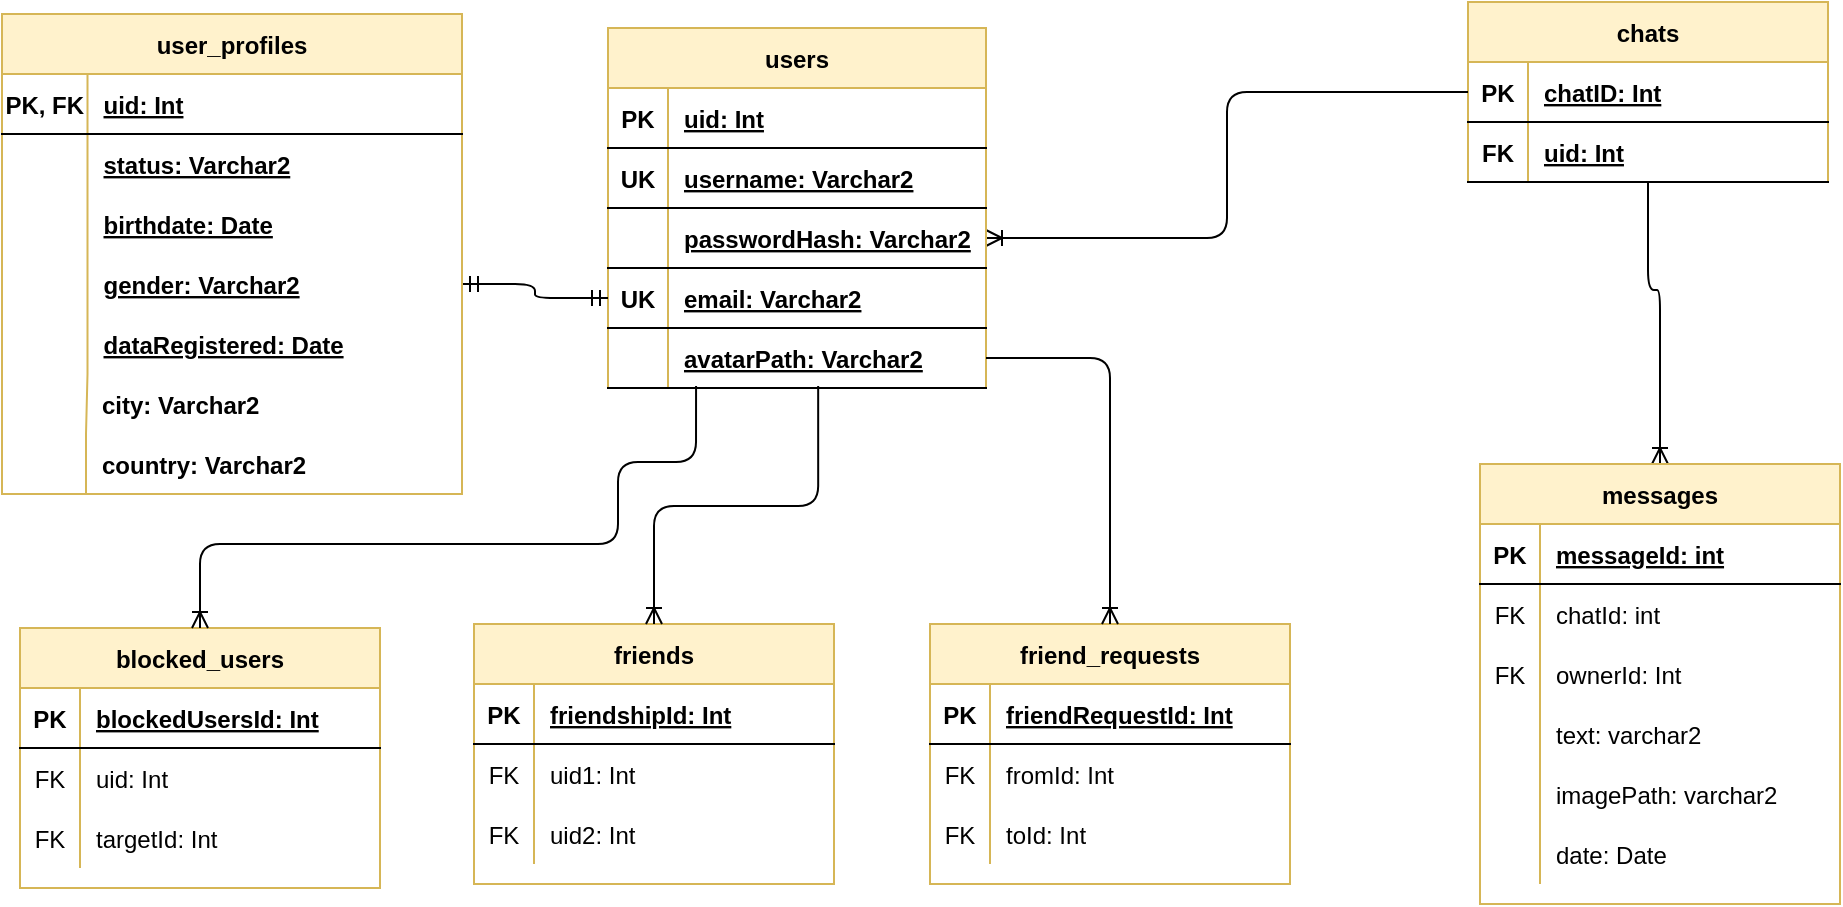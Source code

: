 <mxfile version="13.7.9" type="device" pages="2"><diagram id="nZhAia60HcHjWPLWafiR" name="Page-1"><mxGraphModel dx="1486" dy="806" grid="0" gridSize="10" guides="1" tooltips="1" connect="1" arrows="1" fold="1" page="0" pageScale="1" pageWidth="850" pageHeight="1100" math="0" shadow="0"><root><mxCell id="0"/><mxCell id="1" parent="0"/><mxCell id="KXDvhJXx4yod2sSwZjWd-1" value="chats" style="shape=table;startSize=30;container=1;collapsible=1;childLayout=tableLayout;fixedRows=1;rowLines=0;fontStyle=1;align=center;resizeLast=1;fillColor=#fff2cc;strokeColor=#d6b656;" parent="1" vertex="1"><mxGeometry x="508" y="37" width="180" height="90" as="geometry"/></mxCell><mxCell id="KXDvhJXx4yod2sSwZjWd-2" value="" style="shape=partialRectangle;collapsible=0;dropTarget=0;pointerEvents=0;fillColor=none;top=0;left=0;bottom=1;right=0;points=[[0,0.5],[1,0.5]];portConstraint=eastwest;" parent="KXDvhJXx4yod2sSwZjWd-1" vertex="1"><mxGeometry y="30" width="180" height="30" as="geometry"/></mxCell><mxCell id="KXDvhJXx4yod2sSwZjWd-3" value="PK" style="shape=partialRectangle;connectable=0;fillColor=none;top=0;left=0;bottom=0;right=0;fontStyle=1;overflow=hidden;" parent="KXDvhJXx4yod2sSwZjWd-2" vertex="1"><mxGeometry width="30" height="30" as="geometry"/></mxCell><mxCell id="KXDvhJXx4yod2sSwZjWd-4" value="chatID: Int" style="shape=partialRectangle;connectable=0;fillColor=none;top=0;left=0;bottom=0;right=0;align=left;spacingLeft=6;fontStyle=5;overflow=hidden;" parent="KXDvhJXx4yod2sSwZjWd-2" vertex="1"><mxGeometry x="30" width="150" height="30" as="geometry"/></mxCell><mxCell id="KXDvhJXx4yod2sSwZjWd-5" value="" style="shape=partialRectangle;collapsible=0;dropTarget=0;pointerEvents=0;fillColor=none;top=0;left=0;bottom=1;right=0;points=[[0,0.5],[1,0.5]];portConstraint=eastwest;" parent="KXDvhJXx4yod2sSwZjWd-1" vertex="1"><mxGeometry y="60" width="180" height="30" as="geometry"/></mxCell><mxCell id="KXDvhJXx4yod2sSwZjWd-6" value="FK" style="shape=partialRectangle;connectable=0;fillColor=none;top=0;left=0;bottom=0;right=0;fontStyle=1;overflow=hidden;" parent="KXDvhJXx4yod2sSwZjWd-5" vertex="1"><mxGeometry width="30" height="30" as="geometry"/></mxCell><mxCell id="KXDvhJXx4yod2sSwZjWd-7" value="uid: Int" style="shape=partialRectangle;connectable=0;fillColor=none;top=0;left=0;bottom=0;right=0;align=left;spacingLeft=6;fontStyle=5;overflow=hidden;" parent="KXDvhJXx4yod2sSwZjWd-5" vertex="1"><mxGeometry x="30" width="150" height="30" as="geometry"/></mxCell><mxCell id="KXDvhJXx4yod2sSwZjWd-65" value="" style="edgeStyle=orthogonalEdgeStyle;fontSize=12;html=1;endArrow=ERoneToMany;exitX=0;exitY=0.5;exitDx=0;exitDy=0;entryX=1;entryY=0.5;entryDx=0;entryDy=0;" parent="1" source="KXDvhJXx4yod2sSwZjWd-2" target="fngqj4l6QhOuLtMUyGtA-8" edge="1"><mxGeometry width="100" height="100" relative="1" as="geometry"><mxPoint x="363" y="-50" as="sourcePoint"/><mxPoint x="463" y="-150" as="targetPoint"/></mxGeometry></mxCell><mxCell id="KXDvhJXx4yod2sSwZjWd-67" value="" style="edgeStyle=orthogonalEdgeStyle;fontSize=12;html=1;endArrow=ERoneToMany;entryX=0.5;entryY=0;entryDx=0;entryDy=0;" parent="1" source="KXDvhJXx4yod2sSwZjWd-5" target="KXDvhJXx4yod2sSwZjWd-14" edge="1"><mxGeometry width="100" height="100" relative="1" as="geometry"><mxPoint x="339" y="305" as="sourcePoint"/><mxPoint x="591" y="234" as="targetPoint"/><Array as="points"><mxPoint x="598" y="181"/><mxPoint x="604" y="181"/></Array></mxGeometry></mxCell><mxCell id="KXDvhJXx4yod2sSwZjWd-14" value="messages" style="shape=table;startSize=30;container=1;collapsible=1;childLayout=tableLayout;fixedRows=1;rowLines=0;fontStyle=1;align=center;resizeLast=1;fillColor=#fff2cc;strokeColor=#d6b656;" parent="1" vertex="1"><mxGeometry x="514" y="268" width="180" height="220" as="geometry"/></mxCell><mxCell id="KXDvhJXx4yod2sSwZjWd-15" value="" style="shape=partialRectangle;collapsible=0;dropTarget=0;pointerEvents=0;fillColor=none;top=0;left=0;bottom=1;right=0;points=[[0,0.5],[1,0.5]];portConstraint=eastwest;" parent="KXDvhJXx4yod2sSwZjWd-14" vertex="1"><mxGeometry y="30" width="180" height="30" as="geometry"/></mxCell><mxCell id="KXDvhJXx4yod2sSwZjWd-16" value="PK" style="shape=partialRectangle;connectable=0;fillColor=none;top=0;left=0;bottom=0;right=0;fontStyle=1;overflow=hidden;" parent="KXDvhJXx4yod2sSwZjWd-15" vertex="1"><mxGeometry width="30" height="30" as="geometry"/></mxCell><mxCell id="KXDvhJXx4yod2sSwZjWd-17" value="messageId: int" style="shape=partialRectangle;connectable=0;fillColor=none;top=0;left=0;bottom=0;right=0;align=left;spacingLeft=6;fontStyle=5;overflow=hidden;" parent="KXDvhJXx4yod2sSwZjWd-15" vertex="1"><mxGeometry x="30" width="150" height="30" as="geometry"/></mxCell><mxCell id="KXDvhJXx4yod2sSwZjWd-18" value="" style="shape=partialRectangle;collapsible=0;dropTarget=0;pointerEvents=0;fillColor=none;top=0;left=0;bottom=0;right=0;points=[[0,0.5],[1,0.5]];portConstraint=eastwest;" parent="KXDvhJXx4yod2sSwZjWd-14" vertex="1"><mxGeometry y="60" width="180" height="30" as="geometry"/></mxCell><mxCell id="KXDvhJXx4yod2sSwZjWd-19" value="FK" style="shape=partialRectangle;connectable=0;fillColor=none;top=0;left=0;bottom=0;right=0;editable=1;overflow=hidden;" parent="KXDvhJXx4yod2sSwZjWd-18" vertex="1"><mxGeometry width="30" height="30" as="geometry"/></mxCell><mxCell id="KXDvhJXx4yod2sSwZjWd-20" value="chatId: int" style="shape=partialRectangle;connectable=0;fillColor=none;top=0;left=0;bottom=0;right=0;align=left;spacingLeft=6;overflow=hidden;" parent="KXDvhJXx4yod2sSwZjWd-18" vertex="1"><mxGeometry x="30" width="150" height="30" as="geometry"/></mxCell><mxCell id="KXDvhJXx4yod2sSwZjWd-21" value="" style="shape=partialRectangle;collapsible=0;dropTarget=0;pointerEvents=0;fillColor=none;top=0;left=0;bottom=0;right=0;points=[[0,0.5],[1,0.5]];portConstraint=eastwest;" parent="KXDvhJXx4yod2sSwZjWd-14" vertex="1"><mxGeometry y="90" width="180" height="30" as="geometry"/></mxCell><mxCell id="KXDvhJXx4yod2sSwZjWd-22" value="FK" style="shape=partialRectangle;connectable=0;fillColor=none;top=0;left=0;bottom=0;right=0;editable=1;overflow=hidden;" parent="KXDvhJXx4yod2sSwZjWd-21" vertex="1"><mxGeometry width="30" height="30" as="geometry"/></mxCell><mxCell id="KXDvhJXx4yod2sSwZjWd-23" value="ownerId: Int" style="shape=partialRectangle;connectable=0;fillColor=none;top=0;left=0;bottom=0;right=0;align=left;spacingLeft=6;overflow=hidden;" parent="KXDvhJXx4yod2sSwZjWd-21" vertex="1"><mxGeometry x="30" width="150" height="30" as="geometry"/></mxCell><mxCell id="KXDvhJXx4yod2sSwZjWd-24" value="" style="shape=partialRectangle;collapsible=0;dropTarget=0;pointerEvents=0;fillColor=none;top=0;left=0;bottom=0;right=0;points=[[0,0.5],[1,0.5]];portConstraint=eastwest;" parent="KXDvhJXx4yod2sSwZjWd-14" vertex="1"><mxGeometry y="120" width="180" height="30" as="geometry"/></mxCell><mxCell id="KXDvhJXx4yod2sSwZjWd-25" value="" style="shape=partialRectangle;connectable=0;fillColor=none;top=0;left=0;bottom=0;right=0;editable=1;overflow=hidden;" parent="KXDvhJXx4yod2sSwZjWd-24" vertex="1"><mxGeometry width="30" height="30" as="geometry"/></mxCell><mxCell id="KXDvhJXx4yod2sSwZjWd-26" value="text: varchar2" style="shape=partialRectangle;connectable=0;fillColor=none;top=0;left=0;bottom=0;right=0;align=left;spacingLeft=6;overflow=hidden;" parent="KXDvhJXx4yod2sSwZjWd-24" vertex="1"><mxGeometry x="30" width="150" height="30" as="geometry"/></mxCell><mxCell id="KXDvhJXx4yod2sSwZjWd-62" value="" style="shape=partialRectangle;collapsible=0;dropTarget=0;pointerEvents=0;fillColor=none;top=0;left=0;bottom=0;right=0;points=[[0,0.5],[1,0.5]];portConstraint=eastwest;" parent="KXDvhJXx4yod2sSwZjWd-14" vertex="1"><mxGeometry y="150" width="180" height="30" as="geometry"/></mxCell><mxCell id="KXDvhJXx4yod2sSwZjWd-63" value="" style="shape=partialRectangle;connectable=0;fillColor=none;top=0;left=0;bottom=0;right=0;editable=1;overflow=hidden;" parent="KXDvhJXx4yod2sSwZjWd-62" vertex="1"><mxGeometry width="30" height="30" as="geometry"/></mxCell><mxCell id="KXDvhJXx4yod2sSwZjWd-64" value="imagePath: varchar2" style="shape=partialRectangle;connectable=0;fillColor=none;top=0;left=0;bottom=0;right=0;align=left;spacingLeft=6;overflow=hidden;" parent="KXDvhJXx4yod2sSwZjWd-62" vertex="1"><mxGeometry x="30" width="150" height="30" as="geometry"/></mxCell><mxCell id="KXDvhJXx4yod2sSwZjWd-27" value="" style="shape=partialRectangle;collapsible=0;dropTarget=0;pointerEvents=0;fillColor=none;top=0;left=0;bottom=0;right=0;points=[[0,0.5],[1,0.5]];portConstraint=eastwest;" parent="KXDvhJXx4yod2sSwZjWd-14" vertex="1"><mxGeometry y="180" width="180" height="30" as="geometry"/></mxCell><mxCell id="KXDvhJXx4yod2sSwZjWd-28" value="" style="shape=partialRectangle;connectable=0;fillColor=none;top=0;left=0;bottom=0;right=0;editable=1;overflow=hidden;" parent="KXDvhJXx4yod2sSwZjWd-27" vertex="1"><mxGeometry width="30" height="30" as="geometry"/></mxCell><mxCell id="KXDvhJXx4yod2sSwZjWd-29" value="date: Date" style="shape=partialRectangle;connectable=0;fillColor=none;top=0;left=0;bottom=0;right=0;align=left;spacingLeft=6;overflow=hidden;" parent="KXDvhJXx4yod2sSwZjWd-27" vertex="1"><mxGeometry x="30" width="150" height="30" as="geometry"/></mxCell><mxCell id="KXDvhJXx4yod2sSwZjWd-68" value="friend_requests" style="shape=table;startSize=30;container=1;collapsible=1;childLayout=tableLayout;fixedRows=1;rowLines=0;fontStyle=1;align=center;resizeLast=1;fillColor=#fff2cc;strokeColor=#d6b656;" parent="1" vertex="1"><mxGeometry x="239" y="348" width="180" height="130" as="geometry"/></mxCell><mxCell id="KXDvhJXx4yod2sSwZjWd-69" value="" style="shape=partialRectangle;collapsible=0;dropTarget=0;pointerEvents=0;fillColor=none;top=0;left=0;bottom=1;right=0;points=[[0,0.5],[1,0.5]];portConstraint=eastwest;" parent="KXDvhJXx4yod2sSwZjWd-68" vertex="1"><mxGeometry y="30" width="180" height="30" as="geometry"/></mxCell><mxCell id="KXDvhJXx4yod2sSwZjWd-70" value="PK" style="shape=partialRectangle;connectable=0;fillColor=none;top=0;left=0;bottom=0;right=0;fontStyle=1;overflow=hidden;" parent="KXDvhJXx4yod2sSwZjWd-69" vertex="1"><mxGeometry width="30" height="30" as="geometry"/></mxCell><mxCell id="KXDvhJXx4yod2sSwZjWd-71" value="friendRequestId: Int" style="shape=partialRectangle;connectable=0;fillColor=none;top=0;left=0;bottom=0;right=0;align=left;spacingLeft=6;fontStyle=5;overflow=hidden;" parent="KXDvhJXx4yod2sSwZjWd-69" vertex="1"><mxGeometry x="30" width="150" height="30" as="geometry"/></mxCell><mxCell id="KXDvhJXx4yod2sSwZjWd-72" value="" style="shape=partialRectangle;collapsible=0;dropTarget=0;pointerEvents=0;fillColor=none;top=0;left=0;bottom=0;right=0;points=[[0,0.5],[1,0.5]];portConstraint=eastwest;" parent="KXDvhJXx4yod2sSwZjWd-68" vertex="1"><mxGeometry y="60" width="180" height="30" as="geometry"/></mxCell><mxCell id="KXDvhJXx4yod2sSwZjWd-73" value="FK" style="shape=partialRectangle;connectable=0;fillColor=none;top=0;left=0;bottom=0;right=0;editable=1;overflow=hidden;" parent="KXDvhJXx4yod2sSwZjWd-72" vertex="1"><mxGeometry width="30" height="30" as="geometry"/></mxCell><mxCell id="KXDvhJXx4yod2sSwZjWd-74" value="fromId: Int" style="shape=partialRectangle;connectable=0;fillColor=none;top=0;left=0;bottom=0;right=0;align=left;spacingLeft=6;overflow=hidden;" parent="KXDvhJXx4yod2sSwZjWd-72" vertex="1"><mxGeometry x="30" width="150" height="30" as="geometry"/></mxCell><mxCell id="KXDvhJXx4yod2sSwZjWd-75" value="" style="shape=partialRectangle;collapsible=0;dropTarget=0;pointerEvents=0;fillColor=none;top=0;left=0;bottom=0;right=0;points=[[0,0.5],[1,0.5]];portConstraint=eastwest;" parent="KXDvhJXx4yod2sSwZjWd-68" vertex="1"><mxGeometry y="90" width="180" height="30" as="geometry"/></mxCell><mxCell id="KXDvhJXx4yod2sSwZjWd-76" value="FK" style="shape=partialRectangle;connectable=0;fillColor=none;top=0;left=0;bottom=0;right=0;editable=1;overflow=hidden;" parent="KXDvhJXx4yod2sSwZjWd-75" vertex="1"><mxGeometry width="30" height="30" as="geometry"/></mxCell><mxCell id="KXDvhJXx4yod2sSwZjWd-77" value="toId: Int" style="shape=partialRectangle;connectable=0;fillColor=none;top=0;left=0;bottom=0;right=0;align=left;spacingLeft=6;overflow=hidden;" parent="KXDvhJXx4yod2sSwZjWd-75" vertex="1"><mxGeometry x="30" width="150" height="30" as="geometry"/></mxCell><mxCell id="KXDvhJXx4yod2sSwZjWd-81" value="friends" style="shape=table;startSize=30;container=1;collapsible=1;childLayout=tableLayout;fixedRows=1;rowLines=0;fontStyle=1;align=center;resizeLast=1;fillColor=#fff2cc;strokeColor=#d6b656;" parent="1" vertex="1"><mxGeometry x="11" y="348" width="180" height="130" as="geometry"/></mxCell><mxCell id="KXDvhJXx4yod2sSwZjWd-82" value="" style="shape=partialRectangle;collapsible=0;dropTarget=0;pointerEvents=0;fillColor=none;top=0;left=0;bottom=1;right=0;points=[[0,0.5],[1,0.5]];portConstraint=eastwest;" parent="KXDvhJXx4yod2sSwZjWd-81" vertex="1"><mxGeometry y="30" width="180" height="30" as="geometry"/></mxCell><mxCell id="KXDvhJXx4yod2sSwZjWd-83" value="PK" style="shape=partialRectangle;connectable=0;fillColor=none;top=0;left=0;bottom=0;right=0;fontStyle=1;overflow=hidden;" parent="KXDvhJXx4yod2sSwZjWd-82" vertex="1"><mxGeometry width="30" height="30" as="geometry"/></mxCell><mxCell id="KXDvhJXx4yod2sSwZjWd-84" value="friendshipId: Int" style="shape=partialRectangle;connectable=0;fillColor=none;top=0;left=0;bottom=0;right=0;align=left;spacingLeft=6;fontStyle=5;overflow=hidden;" parent="KXDvhJXx4yod2sSwZjWd-82" vertex="1"><mxGeometry x="30" width="150" height="30" as="geometry"/></mxCell><mxCell id="KXDvhJXx4yod2sSwZjWd-85" value="" style="shape=partialRectangle;collapsible=0;dropTarget=0;pointerEvents=0;fillColor=none;top=0;left=0;bottom=0;right=0;points=[[0,0.5],[1,0.5]];portConstraint=eastwest;" parent="KXDvhJXx4yod2sSwZjWd-81" vertex="1"><mxGeometry y="60" width="180" height="30" as="geometry"/></mxCell><mxCell id="KXDvhJXx4yod2sSwZjWd-86" value="FK" style="shape=partialRectangle;connectable=0;fillColor=none;top=0;left=0;bottom=0;right=0;editable=1;overflow=hidden;" parent="KXDvhJXx4yod2sSwZjWd-85" vertex="1"><mxGeometry width="30" height="30" as="geometry"/></mxCell><mxCell id="KXDvhJXx4yod2sSwZjWd-87" value="uid1: Int" style="shape=partialRectangle;connectable=0;fillColor=none;top=0;left=0;bottom=0;right=0;align=left;spacingLeft=6;overflow=hidden;" parent="KXDvhJXx4yod2sSwZjWd-85" vertex="1"><mxGeometry x="30" width="150" height="30" as="geometry"/></mxCell><mxCell id="KXDvhJXx4yod2sSwZjWd-88" value="" style="shape=partialRectangle;collapsible=0;dropTarget=0;pointerEvents=0;fillColor=none;top=0;left=0;bottom=0;right=0;points=[[0,0.5],[1,0.5]];portConstraint=eastwest;" parent="KXDvhJXx4yod2sSwZjWd-81" vertex="1"><mxGeometry y="90" width="180" height="30" as="geometry"/></mxCell><mxCell id="KXDvhJXx4yod2sSwZjWd-89" value="FK" style="shape=partialRectangle;connectable=0;fillColor=none;top=0;left=0;bottom=0;right=0;editable=1;overflow=hidden;" parent="KXDvhJXx4yod2sSwZjWd-88" vertex="1"><mxGeometry width="30" height="30" as="geometry"/></mxCell><mxCell id="KXDvhJXx4yod2sSwZjWd-90" value="uid2: Int" style="shape=partialRectangle;connectable=0;fillColor=none;top=0;left=0;bottom=0;right=0;align=left;spacingLeft=6;overflow=hidden;" parent="KXDvhJXx4yod2sSwZjWd-88" vertex="1"><mxGeometry x="30" width="150" height="30" as="geometry"/></mxCell><mxCell id="KXDvhJXx4yod2sSwZjWd-124" value="" style="edgeStyle=orthogonalEdgeStyle;fontSize=12;html=1;endArrow=ERoneToMany;entryX=0.5;entryY=0;entryDx=0;entryDy=0;exitX=0.556;exitY=0.967;exitDx=0;exitDy=0;exitPerimeter=0;" parent="1" source="fngqj4l6QhOuLtMUyGtA-14" target="KXDvhJXx4yod2sSwZjWd-81" edge="1"><mxGeometry width="100" height="100" relative="1" as="geometry"><mxPoint x="211" y="290" as="sourcePoint"/><mxPoint x="172" y="292" as="targetPoint"/></mxGeometry></mxCell><mxCell id="fngqj4l6QhOuLtMUyGtA-1" value="users" style="shape=table;startSize=30;container=1;collapsible=1;childLayout=tableLayout;fixedRows=1;rowLines=0;fontStyle=1;align=center;resizeLast=1;fillColor=#fff2cc;strokeColor=#d6b656;" parent="1" vertex="1"><mxGeometry x="78" y="50" width="189" height="180" as="geometry"/></mxCell><mxCell id="fngqj4l6QhOuLtMUyGtA-2" value="" style="shape=partialRectangle;collapsible=0;dropTarget=0;pointerEvents=0;fillColor=none;top=0;left=0;bottom=1;right=0;points=[[0,0.5],[1,0.5]];portConstraint=eastwest;" parent="fngqj4l6QhOuLtMUyGtA-1" vertex="1"><mxGeometry y="30" width="189" height="30" as="geometry"/></mxCell><mxCell id="fngqj4l6QhOuLtMUyGtA-3" value="PK" style="shape=partialRectangle;connectable=0;fillColor=none;top=0;left=0;bottom=0;right=0;fontStyle=1;overflow=hidden;" parent="fngqj4l6QhOuLtMUyGtA-2" vertex="1"><mxGeometry width="30" height="30" as="geometry"/></mxCell><mxCell id="fngqj4l6QhOuLtMUyGtA-4" value="uid: Int" style="shape=partialRectangle;connectable=0;fillColor=none;top=0;left=0;bottom=0;right=0;align=left;spacingLeft=6;fontStyle=5;overflow=hidden;" parent="fngqj4l6QhOuLtMUyGtA-2" vertex="1"><mxGeometry x="30" width="159" height="30" as="geometry"/></mxCell><mxCell id="fngqj4l6QhOuLtMUyGtA-5" value="" style="shape=partialRectangle;collapsible=0;dropTarget=0;pointerEvents=0;fillColor=none;top=0;left=0;bottom=1;right=0;points=[[0,0.5],[1,0.5]];portConstraint=eastwest;" parent="fngqj4l6QhOuLtMUyGtA-1" vertex="1"><mxGeometry y="60" width="189" height="30" as="geometry"/></mxCell><mxCell id="fngqj4l6QhOuLtMUyGtA-6" value="UK" style="shape=partialRectangle;connectable=0;fillColor=none;top=0;left=0;bottom=0;right=0;fontStyle=1;overflow=hidden;" parent="fngqj4l6QhOuLtMUyGtA-5" vertex="1"><mxGeometry width="30" height="30" as="geometry"/></mxCell><mxCell id="fngqj4l6QhOuLtMUyGtA-7" value="username: Varchar2" style="shape=partialRectangle;connectable=0;fillColor=none;top=0;left=0;bottom=0;right=0;align=left;spacingLeft=6;fontStyle=5;overflow=hidden;" parent="fngqj4l6QhOuLtMUyGtA-5" vertex="1"><mxGeometry x="30" width="159" height="30" as="geometry"/></mxCell><mxCell id="fngqj4l6QhOuLtMUyGtA-8" value="" style="shape=partialRectangle;collapsible=0;dropTarget=0;pointerEvents=0;fillColor=none;top=0;left=0;bottom=1;right=0;points=[[0,0.5],[1,0.5]];portConstraint=eastwest;" parent="fngqj4l6QhOuLtMUyGtA-1" vertex="1"><mxGeometry y="90" width="189" height="30" as="geometry"/></mxCell><mxCell id="fngqj4l6QhOuLtMUyGtA-9" value="" style="shape=partialRectangle;connectable=0;fillColor=none;top=0;left=0;bottom=0;right=0;fontStyle=1;overflow=hidden;" parent="fngqj4l6QhOuLtMUyGtA-8" vertex="1"><mxGeometry width="30" height="30" as="geometry"/></mxCell><mxCell id="fngqj4l6QhOuLtMUyGtA-10" value="passwordHash: Varchar2" style="shape=partialRectangle;connectable=0;fillColor=none;top=0;left=0;bottom=0;right=0;align=left;spacingLeft=6;fontStyle=5;overflow=hidden;" parent="fngqj4l6QhOuLtMUyGtA-8" vertex="1"><mxGeometry x="30" width="159" height="30" as="geometry"/></mxCell><mxCell id="fngqj4l6QhOuLtMUyGtA-11" value="" style="shape=partialRectangle;collapsible=0;dropTarget=0;pointerEvents=0;fillColor=none;top=0;left=0;bottom=1;right=0;points=[[0,0.5],[1,0.5]];portConstraint=eastwest;" parent="fngqj4l6QhOuLtMUyGtA-1" vertex="1"><mxGeometry y="120" width="189" height="30" as="geometry"/></mxCell><mxCell id="fngqj4l6QhOuLtMUyGtA-12" value="UK" style="shape=partialRectangle;connectable=0;fillColor=none;top=0;left=0;bottom=0;right=0;fontStyle=1;overflow=hidden;" parent="fngqj4l6QhOuLtMUyGtA-11" vertex="1"><mxGeometry width="30" height="30" as="geometry"/></mxCell><mxCell id="fngqj4l6QhOuLtMUyGtA-13" value="email: Varchar2" style="shape=partialRectangle;connectable=0;fillColor=none;top=0;left=0;bottom=0;right=0;align=left;spacingLeft=6;fontStyle=5;overflow=hidden;" parent="fngqj4l6QhOuLtMUyGtA-11" vertex="1"><mxGeometry x="30" width="159" height="30" as="geometry"/></mxCell><mxCell id="fngqj4l6QhOuLtMUyGtA-14" value="" style="shape=partialRectangle;collapsible=0;dropTarget=0;pointerEvents=0;fillColor=none;top=0;left=0;bottom=1;right=0;points=[[0,0.5],[1,0.5]];portConstraint=eastwest;" parent="fngqj4l6QhOuLtMUyGtA-1" vertex="1"><mxGeometry y="150" width="189" height="30" as="geometry"/></mxCell><mxCell id="fngqj4l6QhOuLtMUyGtA-15" value="" style="shape=partialRectangle;connectable=0;fillColor=none;top=0;left=0;bottom=0;right=0;fontStyle=1;overflow=hidden;" parent="fngqj4l6QhOuLtMUyGtA-14" vertex="1"><mxGeometry width="30" height="30" as="geometry"/></mxCell><mxCell id="fngqj4l6QhOuLtMUyGtA-16" value="avatarPath: Varchar2" style="shape=partialRectangle;connectable=0;fillColor=none;top=0;left=0;bottom=0;right=0;align=left;spacingLeft=6;fontStyle=5;overflow=hidden;" parent="fngqj4l6QhOuLtMUyGtA-14" vertex="1"><mxGeometry x="30" width="159" height="30" as="geometry"/></mxCell><mxCell id="KXDvhJXx4yod2sSwZjWd-125" value="" style="edgeStyle=orthogonalEdgeStyle;fontSize=12;html=1;endArrow=ERoneToMany;entryX=0.5;entryY=0;entryDx=0;entryDy=0;exitX=1;exitY=0.5;exitDx=0;exitDy=0;" parent="1" source="fngqj4l6QhOuLtMUyGtA-14" target="KXDvhJXx4yod2sSwZjWd-68" edge="1"><mxGeometry width="100" height="100" relative="1" as="geometry"><mxPoint x="452.08" y="184.01" as="sourcePoint"/><mxPoint x="375" y="303" as="targetPoint"/></mxGeometry></mxCell><mxCell id="oPN24PBQzXnGJ8w96nrF-27" value="" style="edgeStyle=orthogonalEdgeStyle;fontSize=12;html=1;endArrow=ERmandOne;startArrow=ERmandOne;exitX=1;exitY=0.5;exitDx=0;exitDy=0;entryX=0;entryY=0.5;entryDx=0;entryDy=0;" parent="1" source="oPN24PBQzXnGJ8w96nrF-11" target="fngqj4l6QhOuLtMUyGtA-11" edge="1"><mxGeometry width="100" height="100" relative="1" as="geometry"><mxPoint x="48" y="274" as="sourcePoint"/><mxPoint x="78" y="174" as="targetPoint"/></mxGeometry></mxCell><mxCell id="oPN24PBQzXnGJ8w96nrF-1" value="user_profiles" style="shape=table;startSize=30;container=1;collapsible=1;childLayout=tableLayout;fixedRows=1;rowLines=0;fontStyle=1;align=center;resizeLast=1;fillColor=#fff2cc;strokeColor=#d6b656;" parent="1" vertex="1"><mxGeometry x="-225" y="43" width="230" height="240" as="geometry"/></mxCell><mxCell id="oPN24PBQzXnGJ8w96nrF-2" value="" style="shape=partialRectangle;collapsible=0;dropTarget=0;pointerEvents=0;fillColor=none;top=0;left=0;bottom=1;right=0;points=[[0,0.5],[1,0.5]];portConstraint=eastwest;" parent="oPN24PBQzXnGJ8w96nrF-1" vertex="1"><mxGeometry y="30" width="230" height="30" as="geometry"/></mxCell><mxCell id="oPN24PBQzXnGJ8w96nrF-3" value="PK, FK" style="shape=partialRectangle;connectable=0;fillColor=none;top=0;left=0;bottom=0;right=0;fontStyle=1;overflow=hidden;" parent="oPN24PBQzXnGJ8w96nrF-2" vertex="1"><mxGeometry width="42.75" height="30" as="geometry"/></mxCell><mxCell id="oPN24PBQzXnGJ8w96nrF-4" value="uid: Int" style="shape=partialRectangle;connectable=0;fillColor=none;top=0;left=0;bottom=0;right=0;align=left;spacingLeft=6;fontStyle=5;overflow=hidden;" parent="oPN24PBQzXnGJ8w96nrF-2" vertex="1"><mxGeometry x="42.75" width="187.25" height="30" as="geometry"/></mxCell><mxCell id="oPN24PBQzXnGJ8w96nrF-5" value="" style="shape=partialRectangle;collapsible=0;dropTarget=0;pointerEvents=0;fillColor=none;top=0;left=0;bottom=0;right=0;points=[[0,0.5],[1,0.5]];portConstraint=eastwest;" parent="oPN24PBQzXnGJ8w96nrF-1" vertex="1"><mxGeometry y="60" width="230" height="30" as="geometry"/></mxCell><mxCell id="oPN24PBQzXnGJ8w96nrF-6" value="" style="shape=partialRectangle;connectable=0;fillColor=none;top=0;left=0;bottom=0;right=0;fontStyle=1;overflow=hidden;" parent="oPN24PBQzXnGJ8w96nrF-5" vertex="1"><mxGeometry width="42.75" height="30" as="geometry"/></mxCell><mxCell id="oPN24PBQzXnGJ8w96nrF-7" value="status: Varchar2" style="shape=partialRectangle;connectable=0;fillColor=none;top=0;left=0;bottom=0;right=0;align=left;spacingLeft=6;fontStyle=5;overflow=hidden;" parent="oPN24PBQzXnGJ8w96nrF-5" vertex="1"><mxGeometry x="42.75" width="187.25" height="30" as="geometry"/></mxCell><mxCell id="oPN24PBQzXnGJ8w96nrF-8" value="" style="shape=partialRectangle;collapsible=0;dropTarget=0;pointerEvents=0;fillColor=none;top=0;left=0;bottom=0;right=0;points=[[0,0.5],[1,0.5]];portConstraint=eastwest;" parent="oPN24PBQzXnGJ8w96nrF-1" vertex="1"><mxGeometry y="90" width="230" height="30" as="geometry"/></mxCell><mxCell id="oPN24PBQzXnGJ8w96nrF-9" value="" style="shape=partialRectangle;connectable=0;fillColor=none;top=0;left=0;bottom=0;right=0;fontStyle=1;overflow=hidden;" parent="oPN24PBQzXnGJ8w96nrF-8" vertex="1"><mxGeometry width="42.75" height="30" as="geometry"/></mxCell><mxCell id="oPN24PBQzXnGJ8w96nrF-10" value="birthdate: Date" style="shape=partialRectangle;connectable=0;fillColor=none;top=0;left=0;bottom=0;right=0;align=left;spacingLeft=6;fontStyle=5;overflow=hidden;" parent="oPN24PBQzXnGJ8w96nrF-8" vertex="1"><mxGeometry x="42.75" width="187.25" height="30" as="geometry"/></mxCell><mxCell id="oPN24PBQzXnGJ8w96nrF-11" value="" style="shape=partialRectangle;collapsible=0;dropTarget=0;pointerEvents=0;fillColor=none;top=0;left=0;bottom=0;right=0;points=[[0,0.5],[1,0.5]];portConstraint=eastwest;" parent="oPN24PBQzXnGJ8w96nrF-1" vertex="1"><mxGeometry y="120" width="230" height="30" as="geometry"/></mxCell><mxCell id="oPN24PBQzXnGJ8w96nrF-12" value="" style="shape=partialRectangle;connectable=0;fillColor=none;top=0;left=0;bottom=0;right=0;fontStyle=1;overflow=hidden;" parent="oPN24PBQzXnGJ8w96nrF-11" vertex="1"><mxGeometry width="42.75" height="30" as="geometry"/></mxCell><mxCell id="oPN24PBQzXnGJ8w96nrF-13" value="gender: Varchar2" style="shape=partialRectangle;connectable=0;fillColor=none;top=0;left=0;bottom=0;right=0;align=left;spacingLeft=6;fontStyle=5;overflow=hidden;" parent="oPN24PBQzXnGJ8w96nrF-11" vertex="1"><mxGeometry x="42.75" width="187.25" height="30" as="geometry"/></mxCell><mxCell id="oPN24PBQzXnGJ8w96nrF-14" value="" style="shape=partialRectangle;collapsible=0;dropTarget=0;pointerEvents=0;fillColor=none;top=0;left=0;bottom=0;right=0;points=[[0,0.5],[1,0.5]];portConstraint=eastwest;" parent="oPN24PBQzXnGJ8w96nrF-1" vertex="1"><mxGeometry y="150" width="230" height="30" as="geometry"/></mxCell><mxCell id="oPN24PBQzXnGJ8w96nrF-15" value="" style="shape=partialRectangle;connectable=0;fillColor=none;top=0;left=0;bottom=0;right=0;fontStyle=1;overflow=hidden;" parent="oPN24PBQzXnGJ8w96nrF-14" vertex="1"><mxGeometry width="42.75" height="30" as="geometry"/></mxCell><mxCell id="oPN24PBQzXnGJ8w96nrF-16" value="dataRegistered: Date" style="shape=partialRectangle;connectable=0;fillColor=none;top=0;left=0;bottom=0;right=0;align=left;spacingLeft=6;fontStyle=5;overflow=hidden;" parent="oPN24PBQzXnGJ8w96nrF-14" vertex="1"><mxGeometry x="42.75" width="187.25" height="30" as="geometry"/></mxCell><mxCell id="oPN24PBQzXnGJ8w96nrF-21" value="" style="shape=partialRectangle;collapsible=0;dropTarget=0;pointerEvents=0;fillColor=none;top=0;left=0;bottom=0;right=0;points=[[0,0.5],[1,0.5]];portConstraint=eastwest;" parent="oPN24PBQzXnGJ8w96nrF-1" vertex="1"><mxGeometry y="180" width="230" height="30" as="geometry"/></mxCell><mxCell id="oPN24PBQzXnGJ8w96nrF-22" value="" style="shape=partialRectangle;connectable=0;fillColor=none;top=0;left=0;bottom=0;right=0;editable=1;overflow=hidden;" parent="oPN24PBQzXnGJ8w96nrF-21" vertex="1"><mxGeometry width="42" height="30" as="geometry"/></mxCell><mxCell id="oPN24PBQzXnGJ8w96nrF-23" value="city: Varchar2" style="shape=partialRectangle;connectable=0;fillColor=none;top=0;left=0;bottom=0;right=0;align=left;spacingLeft=6;overflow=hidden;fontStyle=1" parent="oPN24PBQzXnGJ8w96nrF-21" vertex="1"><mxGeometry x="42" width="188" height="30" as="geometry"/></mxCell><mxCell id="oPN24PBQzXnGJ8w96nrF-24" value="" style="shape=partialRectangle;collapsible=0;dropTarget=0;pointerEvents=0;fillColor=none;top=0;left=0;bottom=0;right=0;points=[[0,0.5],[1,0.5]];portConstraint=eastwest;" parent="oPN24PBQzXnGJ8w96nrF-1" vertex="1"><mxGeometry y="210" width="230" height="30" as="geometry"/></mxCell><mxCell id="oPN24PBQzXnGJ8w96nrF-25" value="" style="shape=partialRectangle;connectable=0;fillColor=none;top=0;left=0;bottom=0;right=0;editable=1;overflow=hidden;" parent="oPN24PBQzXnGJ8w96nrF-24" vertex="1"><mxGeometry width="42" height="30" as="geometry"/></mxCell><mxCell id="oPN24PBQzXnGJ8w96nrF-26" value="country: Varchar2" style="shape=partialRectangle;connectable=0;fillColor=none;top=0;left=0;bottom=0;right=0;align=left;spacingLeft=6;overflow=hidden;fontStyle=1" parent="oPN24PBQzXnGJ8w96nrF-24" vertex="1"><mxGeometry x="42" width="188" height="30" as="geometry"/></mxCell><mxCell id="bwUA2DD7YTfhSKPoA8ME-1" value="blocked_users" style="shape=table;startSize=30;container=1;collapsible=1;childLayout=tableLayout;fixedRows=1;rowLines=0;fontStyle=1;align=center;resizeLast=1;fillColor=#fff2cc;strokeColor=#d6b656;" vertex="1" parent="1"><mxGeometry x="-216" y="350" width="180" height="130" as="geometry"/></mxCell><mxCell id="bwUA2DD7YTfhSKPoA8ME-2" value="" style="shape=partialRectangle;collapsible=0;dropTarget=0;pointerEvents=0;fillColor=none;top=0;left=0;bottom=1;right=0;points=[[0,0.5],[1,0.5]];portConstraint=eastwest;" vertex="1" parent="bwUA2DD7YTfhSKPoA8ME-1"><mxGeometry y="30" width="180" height="30" as="geometry"/></mxCell><mxCell id="bwUA2DD7YTfhSKPoA8ME-3" value="PK" style="shape=partialRectangle;connectable=0;fillColor=none;top=0;left=0;bottom=0;right=0;fontStyle=1;overflow=hidden;" vertex="1" parent="bwUA2DD7YTfhSKPoA8ME-2"><mxGeometry width="30" height="30" as="geometry"/></mxCell><mxCell id="bwUA2DD7YTfhSKPoA8ME-4" value="blockedUsersId: Int" style="shape=partialRectangle;connectable=0;fillColor=none;top=0;left=0;bottom=0;right=0;align=left;spacingLeft=6;fontStyle=5;overflow=hidden;" vertex="1" parent="bwUA2DD7YTfhSKPoA8ME-2"><mxGeometry x="30" width="150" height="30" as="geometry"/></mxCell><mxCell id="bwUA2DD7YTfhSKPoA8ME-5" value="" style="shape=partialRectangle;collapsible=0;dropTarget=0;pointerEvents=0;fillColor=none;top=0;left=0;bottom=0;right=0;points=[[0,0.5],[1,0.5]];portConstraint=eastwest;" vertex="1" parent="bwUA2DD7YTfhSKPoA8ME-1"><mxGeometry y="60" width="180" height="30" as="geometry"/></mxCell><mxCell id="bwUA2DD7YTfhSKPoA8ME-6" value="FK" style="shape=partialRectangle;connectable=0;fillColor=none;top=0;left=0;bottom=0;right=0;editable=1;overflow=hidden;" vertex="1" parent="bwUA2DD7YTfhSKPoA8ME-5"><mxGeometry width="30" height="30" as="geometry"/></mxCell><mxCell id="bwUA2DD7YTfhSKPoA8ME-7" value="uid: Int" style="shape=partialRectangle;connectable=0;fillColor=none;top=0;left=0;bottom=0;right=0;align=left;spacingLeft=6;overflow=hidden;" vertex="1" parent="bwUA2DD7YTfhSKPoA8ME-5"><mxGeometry x="30" width="150" height="30" as="geometry"/></mxCell><mxCell id="bwUA2DD7YTfhSKPoA8ME-8" value="" style="shape=partialRectangle;collapsible=0;dropTarget=0;pointerEvents=0;fillColor=none;top=0;left=0;bottom=0;right=0;points=[[0,0.5],[1,0.5]];portConstraint=eastwest;" vertex="1" parent="bwUA2DD7YTfhSKPoA8ME-1"><mxGeometry y="90" width="180" height="30" as="geometry"/></mxCell><mxCell id="bwUA2DD7YTfhSKPoA8ME-9" value="FK" style="shape=partialRectangle;connectable=0;fillColor=none;top=0;left=0;bottom=0;right=0;editable=1;overflow=hidden;" vertex="1" parent="bwUA2DD7YTfhSKPoA8ME-8"><mxGeometry width="30" height="30" as="geometry"/></mxCell><mxCell id="bwUA2DD7YTfhSKPoA8ME-10" value="targetId: Int" style="shape=partialRectangle;connectable=0;fillColor=none;top=0;left=0;bottom=0;right=0;align=left;spacingLeft=6;overflow=hidden;" vertex="1" parent="bwUA2DD7YTfhSKPoA8ME-8"><mxGeometry x="30" width="150" height="30" as="geometry"/></mxCell><mxCell id="bwUA2DD7YTfhSKPoA8ME-11" value="" style="edgeStyle=orthogonalEdgeStyle;fontSize=12;html=1;endArrow=ERoneToMany;exitX=0.233;exitY=0.967;exitDx=0;exitDy=0;exitPerimeter=0;" edge="1" parent="1" source="fngqj4l6QhOuLtMUyGtA-14" target="bwUA2DD7YTfhSKPoA8ME-1"><mxGeometry width="100" height="100" relative="1" as="geometry"><mxPoint x="193.084" y="239.01" as="sourcePoint"/><mxPoint x="111" y="358" as="targetPoint"/><Array as="points"><mxPoint x="122" y="267"/><mxPoint x="83" y="267"/><mxPoint x="83" y="308"/><mxPoint x="-126" y="308"/></Array></mxGeometry></mxCell></root></mxGraphModel></diagram><diagram id="4iAo2sQAJu7NcLwxJuKh" name="Page-2"><mxGraphModel dx="2610" dy="1343" grid="0" gridSize="10" guides="1" tooltips="1" connect="1" arrows="1" fold="1" page="0" pageScale="1" pageWidth="850" pageHeight="1100" math="0" shadow="0"><root><mxCell id="PXCZ7dWAEgPfq-1pEotx-0"/><mxCell id="PXCZ7dWAEgPfq-1pEotx-1" parent="PXCZ7dWAEgPfq-1pEotx-0"/><mxCell id="SH9kPFAX9ilVUzi7zAIi-3" style="edgeStyle=orthogonalEdgeStyle;rounded=0;orthogonalLoop=1;jettySize=auto;html=1;" parent="PXCZ7dWAEgPfq-1pEotx-1" source="ruFGgUc34BMba-EVwmXg-0" target="SH9kPFAX9ilVUzi7zAIi-1" edge="1"><mxGeometry relative="1" as="geometry"/></mxCell><mxCell id="ruFGgUc34BMba-EVwmXg-0" value="&lt;font style=&quot;font-size: 22px&quot;&gt;Angular Front-end Server&lt;/font&gt;" style="ellipse;whiteSpace=wrap;html=1;" parent="PXCZ7dWAEgPfq-1pEotx-1" vertex="1"><mxGeometry x="-641" y="340" width="413" height="308" as="geometry"/></mxCell><mxCell id="SH9kPFAX9ilVUzi7zAIi-0" value="" style="shape=image;html=1;verticalAlign=top;verticalLabelPosition=bottom;labelBackgroundColor=#ffffff;imageAspect=0;aspect=fixed;image=https://cdn4.iconfinder.com/data/icons/logos-and-brands/512/21_Angular_logo_logos-128.png" parent="PXCZ7dWAEgPfq-1pEotx-1" vertex="1"><mxGeometry x="-498.5" y="511" width="128" height="128" as="geometry"/></mxCell><mxCell id="JWsQjXYQeKJUyDJO-lE9-0" style="edgeStyle=orthogonalEdgeStyle;rounded=0;orthogonalLoop=1;jettySize=auto;html=1;entryX=0;entryY=0.5;entryDx=0;entryDy=0;" edge="1" parent="PXCZ7dWAEgPfq-1pEotx-1" source="SH9kPFAX9ilVUzi7zAIi-1" target="SH9kPFAX9ilVUzi7zAIi-7"><mxGeometry relative="1" as="geometry"/></mxCell><mxCell id="SH9kPFAX9ilVUzi7zAIi-1" value="&lt;font style=&quot;font-size: 31px&quot;&gt;Spring Kolin&lt;/font&gt;" style="ellipse;whiteSpace=wrap;html=1;aspect=fixed;" parent="PXCZ7dWAEgPfq-1pEotx-1" vertex="1"><mxGeometry x="45" y="243.5" width="501" height="501" as="geometry"/></mxCell><mxCell id="SH9kPFAX9ilVUzi7zAIi-2" value="" style="shape=image;html=1;verticalAlign=top;verticalLabelPosition=bottom;labelBackgroundColor=#ffffff;imageAspect=0;aspect=fixed;image=https://cdn4.iconfinder.com/data/icons/logos-brands-5/24/kotlin-128.png" parent="PXCZ7dWAEgPfq-1pEotx-1" vertex="1"><mxGeometry x="238" y="552" width="128" height="128" as="geometry"/></mxCell><mxCell id="SH9kPFAX9ilVUzi7zAIi-4" value="REST/API" style="text;html=1;align=center;verticalAlign=middle;resizable=0;points=[];autosize=1;" parent="PXCZ7dWAEgPfq-1pEotx-1" vertex="1"><mxGeometry x="-182" y="469" width="65" height="18" as="geometry"/></mxCell><mxCell id="SH9kPFAX9ilVUzi7zAIi-6" value="Text" style="text;html=1;strokeColor=none;fillColor=none;align=center;verticalAlign=middle;whiteSpace=wrap;rounded=0;" parent="PXCZ7dWAEgPfq-1pEotx-1" vertex="1"><mxGeometry x="787" y="637" width="276" height="20" as="geometry"/></mxCell><mxCell id="SH9kPFAX9ilVUzi7zAIi-7" value="&lt;font style=&quot;font-size: 25px&quot;&gt;POSTGRESQL&lt;/font&gt;" style="shape=datastore;whiteSpace=wrap;html=1;" parent="PXCZ7dWAEgPfq-1pEotx-1" vertex="1"><mxGeometry x="687" y="298.5" width="384" height="391" as="geometry"/></mxCell></root></mxGraphModel></diagram></mxfile>